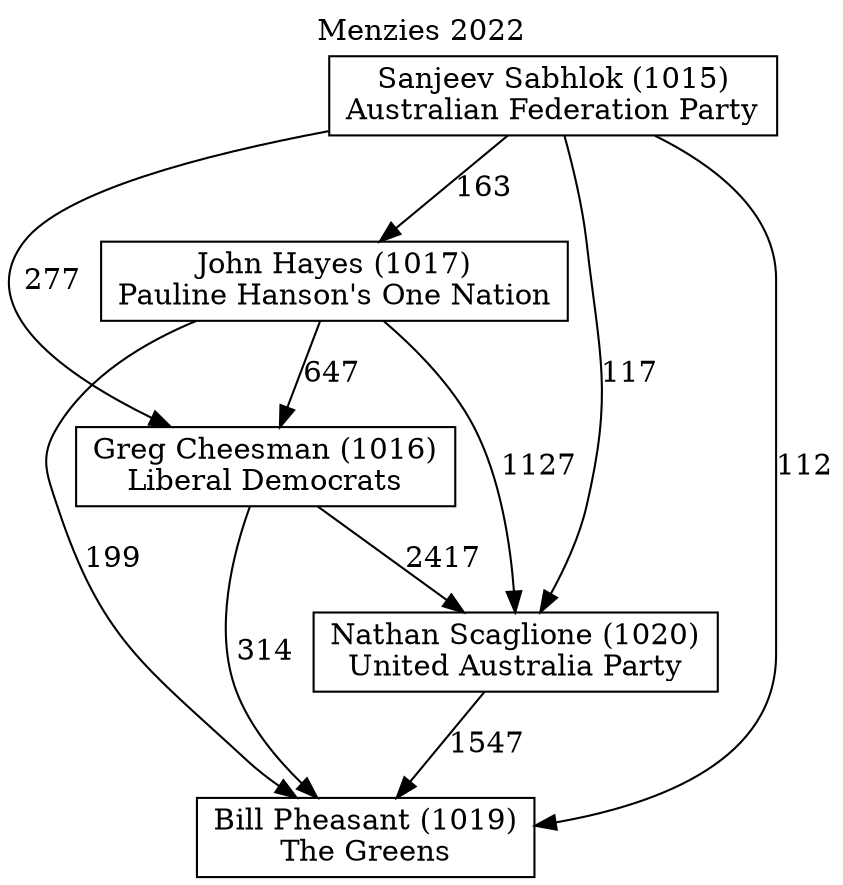 // House preference flow
digraph "Bill Pheasant (1019)_Menzies_2022" {
	graph [label="Menzies 2022" labelloc=t mclimit=10]
	node [shape=box]
	"Bill Pheasant (1019)" [label="Bill Pheasant (1019)
The Greens"]
	"Greg Cheesman (1016)" [label="Greg Cheesman (1016)
Liberal Democrats"]
	"Nathan Scaglione (1020)" [label="Nathan Scaglione (1020)
United Australia Party"]
	"John Hayes (1017)" [label="John Hayes (1017)
Pauline Hanson's One Nation"]
	"Sanjeev Sabhlok (1015)" [label="Sanjeev Sabhlok (1015)
Australian Federation Party"]
	"John Hayes (1017)" -> "Bill Pheasant (1019)" [label=199]
	"Sanjeev Sabhlok (1015)" -> "Greg Cheesman (1016)" [label=277]
	"Sanjeev Sabhlok (1015)" -> "Bill Pheasant (1019)" [label=112]
	"Sanjeev Sabhlok (1015)" -> "Nathan Scaglione (1020)" [label=117]
	"John Hayes (1017)" -> "Greg Cheesman (1016)" [label=647]
	"John Hayes (1017)" -> "Nathan Scaglione (1020)" [label=1127]
	"Greg Cheesman (1016)" -> "Bill Pheasant (1019)" [label=314]
	"Sanjeev Sabhlok (1015)" -> "John Hayes (1017)" [label=163]
	"Nathan Scaglione (1020)" -> "Bill Pheasant (1019)" [label=1547]
	"Greg Cheesman (1016)" -> "Nathan Scaglione (1020)" [label=2417]
}
